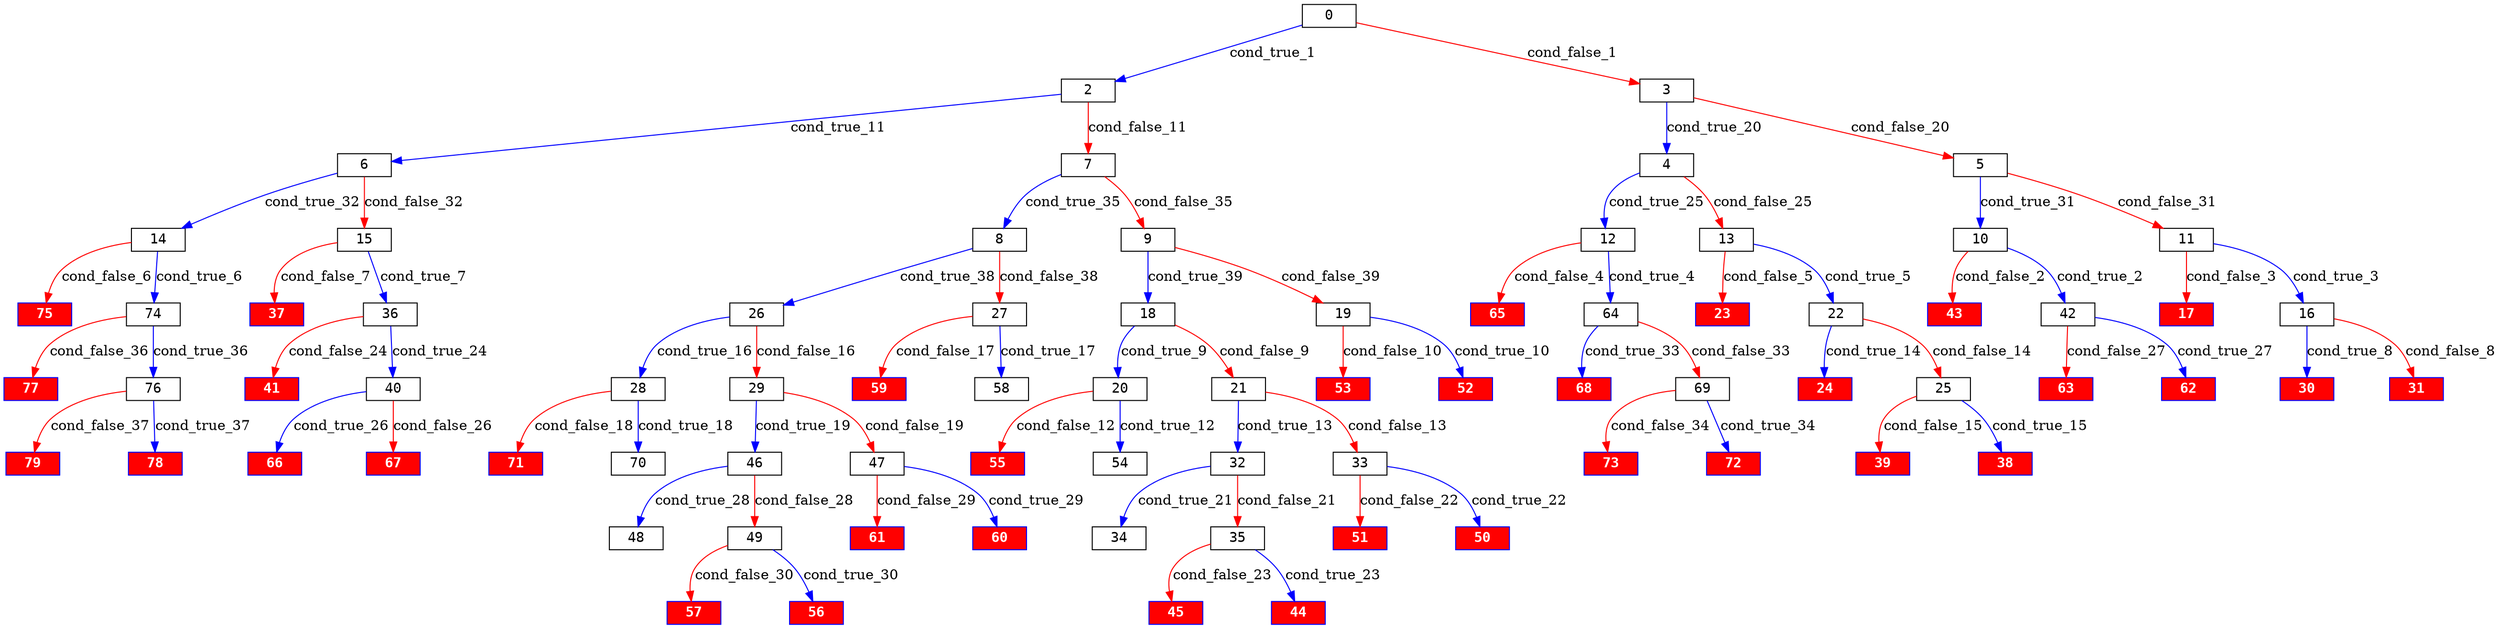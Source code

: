 digraph ExecutionTree {
	node [color=black fontname=Courier height=.1 shape=record]
	17 [color=blue, fillcolor=red, style=filled, fontcolor=white, fontname="Courier-Bold"]
	66 [color=blue, fillcolor=red, style=filled, fontcolor=white, fontname="Courier-Bold"]
	24 [color=blue, fillcolor=red, style=filled, fontcolor=white, fontname="Courier-Bold"]
	30 [color=blue, fillcolor=red, style=filled, fontcolor=white, fontname="Courier-Bold"]
	79 [color=blue, fillcolor=red, style=filled, fontcolor=white, fontname="Courier-Bold"]
	77 [color=blue, fillcolor=red, style=filled, fontcolor=white, fontname="Courier-Bold"]
	75 [color=blue, fillcolor=red, style=filled, fontcolor=white, fontname="Courier-Bold"]
	73 [color=blue, fillcolor=red, style=filled, fontcolor=white, fontname="Courier-Bold"]
	71 [color=blue, fillcolor=red, style=filled, fontcolor=white, fontname="Courier-Bold"]
	72 [color=blue, fillcolor=red, style=filled, fontcolor=white, fontname="Courier-Bold"]
	67 [color=blue, fillcolor=red, style=filled, fontcolor=white, fontname="Courier-Bold"]
	65 [color=blue, fillcolor=red, style=filled, fontcolor=white, fontname="Courier-Bold"]
	63 [color=blue, fillcolor=red, style=filled, fontcolor=white, fontname="Courier-Bold"]
	61 [color=blue, fillcolor=red, style=filled, fontcolor=white, fontname="Courier-Bold"]
	59 [color=blue, fillcolor=red, style=filled, fontcolor=white, fontname="Courier-Bold"]
	62 [color=blue, fillcolor=red, style=filled, fontcolor=white, fontname="Courier-Bold"]
	57 [color=blue, fillcolor=red, style=filled, fontcolor=white, fontname="Courier-Bold"]
	55 [color=blue, fillcolor=red, style=filled, fontcolor=white, fontname="Courier-Bold"]
	53 [color=blue, fillcolor=red, style=filled, fontcolor=white, fontname="Courier-Bold"]
	51 [color=blue, fillcolor=red, style=filled, fontcolor=white, fontname="Courier-Bold"]
	56 [color=blue, fillcolor=red, style=filled, fontcolor=white, fontname="Courier-Bold"]
	60 [color=blue, fillcolor=red, style=filled, fontcolor=white, fontname="Courier-Bold"]
	45 [color=blue, fillcolor=red, style=filled, fontcolor=white, fontname="Courier-Bold"]
	43 [color=blue, fillcolor=red, style=filled, fontcolor=white, fontname="Courier-Bold"]
	41 [color=blue, fillcolor=red, style=filled, fontcolor=white, fontname="Courier-Bold"]
	39 [color=blue, fillcolor=red, style=filled, fontcolor=white, fontname="Courier-Bold"]
	68 [color=blue, fillcolor=red, style=filled, fontcolor=white, fontname="Courier-Bold"]
	37 [color=blue, fillcolor=red, style=filled, fontcolor=white, fontname="Courier-Bold"]
	44 [color=blue, fillcolor=red, style=filled, fontcolor=white, fontname="Courier-Bold"]
	50 [color=blue, fillcolor=red, style=filled, fontcolor=white, fontname="Courier-Bold"]
	31 [color=blue, fillcolor=red, style=filled, fontcolor=white, fontname="Courier-Bold"]
	38 [color=blue, fillcolor=red, style=filled, fontcolor=white, fontname="Courier-Bold"]
	23 [color=blue, fillcolor=red, style=filled, fontcolor=white, fontname="Courier-Bold"]
	52 [color=blue, fillcolor=red, style=filled, fontcolor=white, fontname="Courier-Bold"]
	78 [color=blue, fillcolor=red, style=filled, fontcolor=white, fontname="Courier-Bold"]
	0 -> 2 [label=cond_true_1 color=blue]
	0 -> 3 [label=cond_false_1 color=red]
	2 -> 6 [label=cond_true_11 color=blue]
	2 -> 7 [label=cond_false_11 color=red]
	3 -> 4 [label=cond_true_20 color=blue]
	3 -> 5 [label=cond_false_20 color=red]
	10 -> 42 [label=cond_true_2 color=blue]
	10 -> 43 [label=cond_false_2 color=red]
	42 -> 62 [label=cond_true_27 color=blue]
	42 -> 63 [label=cond_false_27 color=red]
	11 -> 16 [label=cond_true_3 color=blue]
	11 -> 17 [label=cond_false_3 color=red]
	16 -> 30 [label=cond_true_8 color=blue]
	16 -> 31 [label=cond_false_8 color=red]
	12 -> 64 [label=cond_true_4 color=blue]
	12 -> 65 [label=cond_false_4 color=red]
	64 -> 68 [label=cond_true_33 color=blue]
	64 -> 69 [label=cond_false_33 color=red]
	13 -> 22 [label=cond_true_5 color=blue]
	13 -> 23 [label=cond_false_5 color=red]
	22 -> 24 [label=cond_true_14 color=blue]
	22 -> 25 [label=cond_false_14 color=red]
	14 -> 74 [label=cond_true_6 color=blue]
	14 -> 75 [label=cond_false_6 color=red]
	74 -> 76 [label=cond_true_36 color=blue]
	74 -> 77 [label=cond_false_36 color=red]
	15 -> 36 [label=cond_true_7 color=blue]
	15 -> 37 [label=cond_false_7 color=red]
	36 -> 40 [label=cond_true_24 color=blue]
	36 -> 41 [label=cond_false_24 color=red]
	18 -> 20 [label=cond_true_9 color=blue]
	18 -> 21 [label=cond_false_9 color=red]
	20 -> 54 [label=cond_true_12 color=blue]
	20 -> 55 [label=cond_false_12 color=red]
	21 -> 32 [label=cond_true_13 color=blue]
	21 -> 33 [label=cond_false_13 color=red]
	19 -> 52 [label=cond_true_10 color=blue]
	19 -> 53 [label=cond_false_10 color=red]
	6 -> 14 [label=cond_true_32 color=blue]
	6 -> 15 [label=cond_false_32 color=red]
	7 -> 8 [label=cond_true_35 color=blue]
	7 -> 9 [label=cond_false_35 color=red]
	32 -> 34 [label=cond_true_21 color=blue]
	32 -> 35 [label=cond_false_21 color=red]
	33 -> 50 [label=cond_true_22 color=blue]
	33 -> 51 [label=cond_false_22 color=red]
	25 -> 38 [label=cond_true_15 color=blue]
	25 -> 39 [label=cond_false_15 color=red]
	26 -> 28 [label=cond_true_16 color=blue]
	26 -> 29 [label=cond_false_16 color=red]
	28 -> 70 [label=cond_true_18 color=blue]
	28 -> 71 [label=cond_false_18 color=red]
	29 -> 46 [label=cond_true_19 color=blue]
	29 -> 47 [label=cond_false_19 color=red]
	27 -> 58 [label=cond_true_17 color=blue]
	27 -> 59 [label=cond_false_17 color=red]
	46 -> 48 [label=cond_true_28 color=blue]
	46 -> 49 [label=cond_false_28 color=red]
	47 -> 60 [label=cond_true_29 color=blue]
	47 -> 61 [label=cond_false_29 color=red]
	4 -> 12 [label=cond_true_25 color=blue]
	4 -> 13 [label=cond_false_25 color=red]
	5 -> 10 [label=cond_true_31 color=blue]
	5 -> 11 [label=cond_false_31 color=red]
	35 -> 44 [label=cond_true_23 color=blue]
	35 -> 45 [label=cond_false_23 color=red]
	40 -> 66 [label=cond_true_26 color=blue]
	40 -> 67 [label=cond_false_26 color=red]
	49 -> 56 [label=cond_true_30 color=blue]
	49 -> 57 [label=cond_false_30 color=red]
	69 -> 72 [label=cond_true_34 color=blue]
	69 -> 73 [label=cond_false_34 color=red]
	8 -> 26 [label=cond_true_38 color=blue]
	8 -> 27 [label=cond_false_38 color=red]
	9 -> 18 [label=cond_true_39 color=blue]
	9 -> 19 [label=cond_false_39 color=red]
	76 -> 78 [label=cond_true_37 color=blue]
	76 -> 79 [label=cond_false_37 color=red]
}
